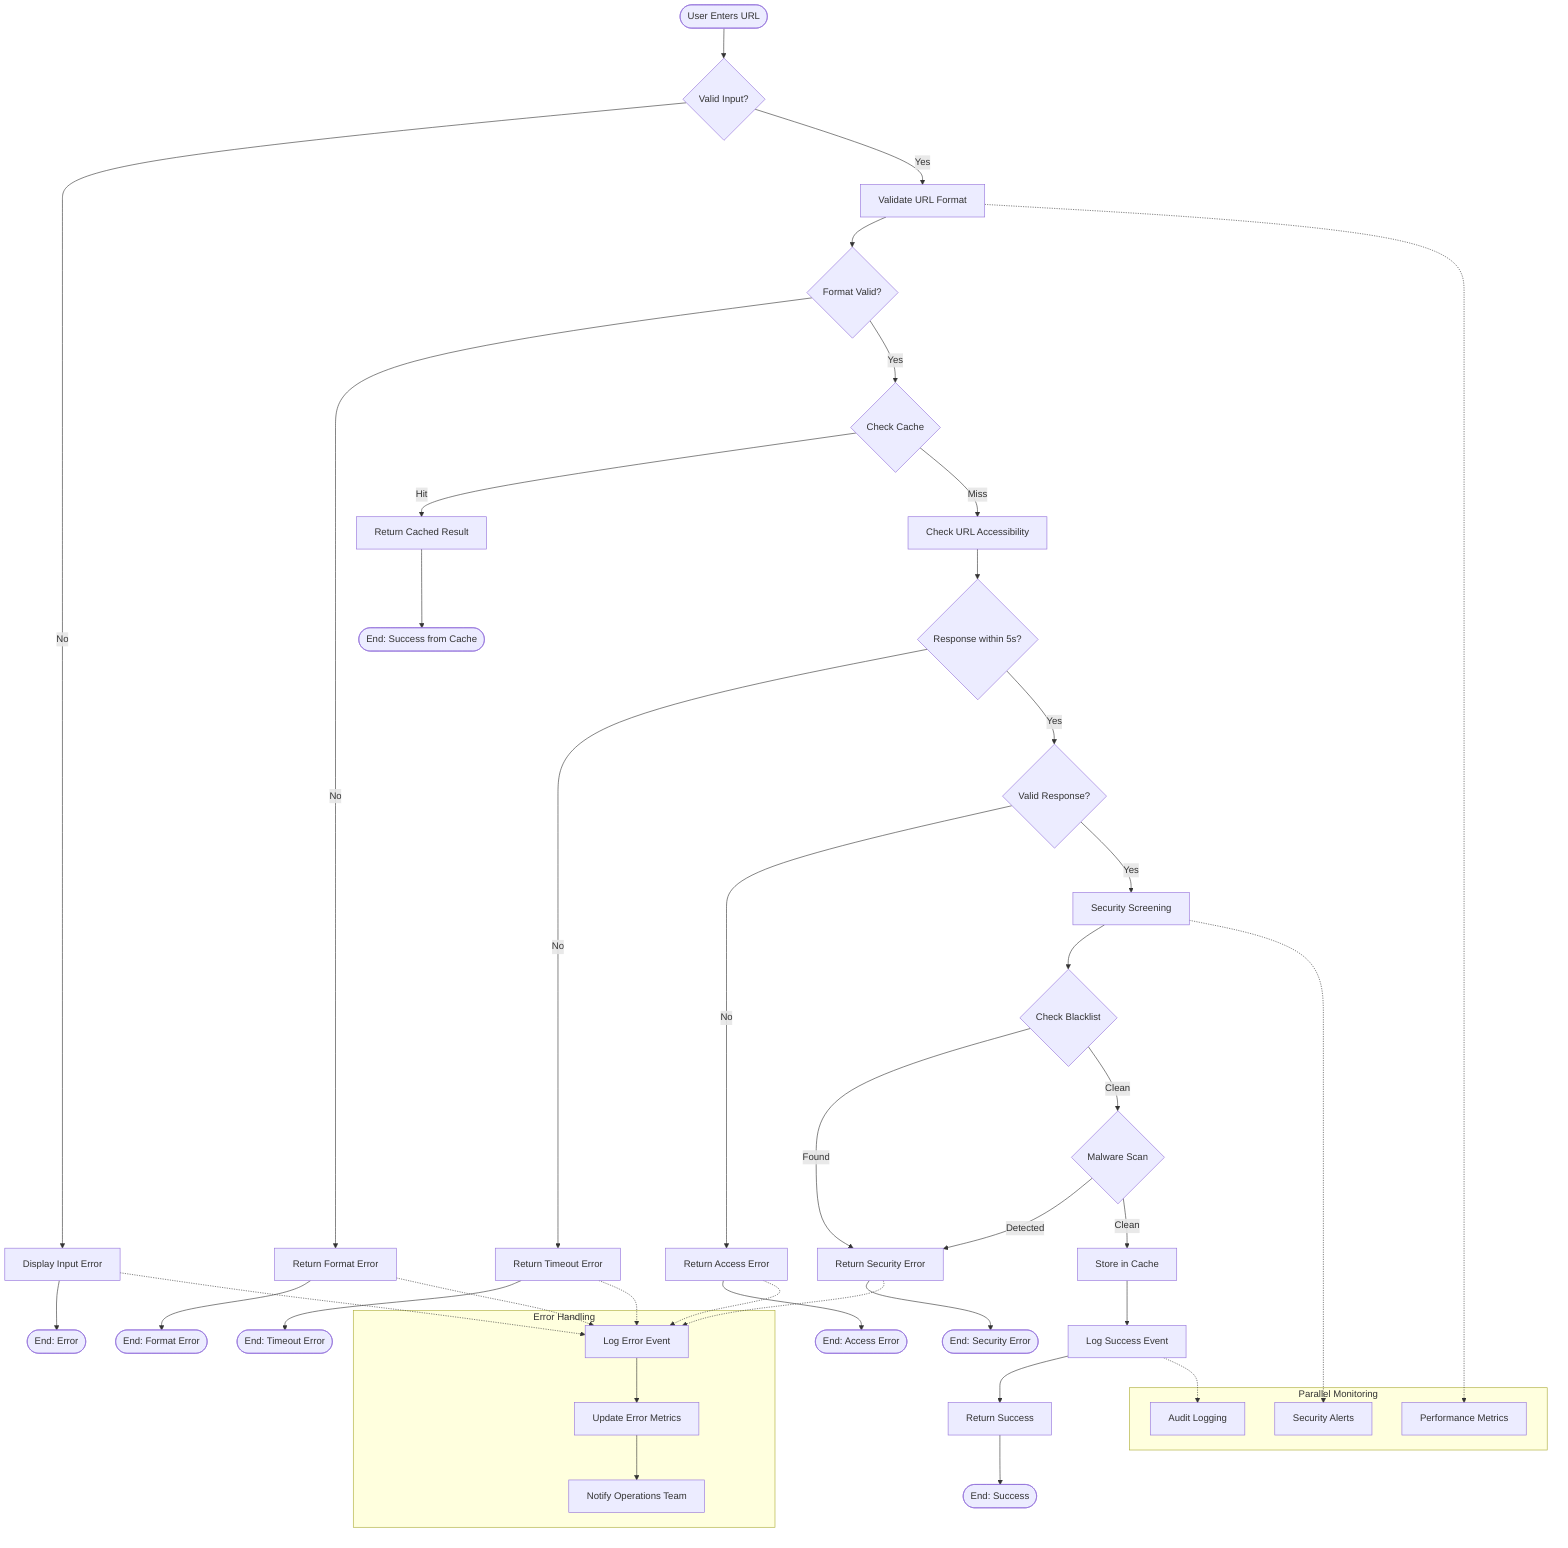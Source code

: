 flowchart TD
    Start([User Enters URL]) --> Input{Valid Input?}
    
    %% Input validation branch
    Input -->|No| InputError[Display Input Error]
    InputError --> End1([End: Error])
    
    Input -->|Yes| FormatCheck[Validate URL Format]
    
    %% Format validation branch
    FormatCheck --> FormatValid{Format Valid?}
    FormatValid -->|No| FormatError[Return Format Error]
    FormatError --> End2([End: Format Error])
    
    %% Cache check branch
    FormatValid -->|Yes| CacheCheck{Check Cache}
    CacheCheck -->|Hit| CacheResult[Return Cached Result]
    CacheResult --> End3([End: Success from Cache])
    
    %% Accessibility check branch
    CacheCheck -->|Miss| AccessCheck[Check URL Accessibility]
    AccessCheck --> Timeout{Response within 5s?}
    
    Timeout -->|No| TimeoutError[Return Timeout Error]
    TimeoutError --> End4([End: Timeout Error])
    
    Timeout -->|Yes| ResponseCheck{Valid Response?}
    ResponseCheck -->|No| AccessError[Return Access Error]
    AccessError --> End5([End: Access Error])
    
    %% Security screening branch
    ResponseCheck -->|Yes| SecurityScreen[Security Screening]
    SecurityScreen --> BlacklistCheck{Check Blacklist}
    
    BlacklistCheck -->|Found| SecurityError[Return Security Error]
    SecurityError --> End6([End: Security Error])
    
    BlacklistCheck -->|Clean| MalwareCheck{Malware Scan}
    MalwareCheck -->|Detected| SecurityError
    
    %% Success path
    MalwareCheck -->|Clean| StoreCache[Store in Cache]
    StoreCache --> AuditLog[Log Success Event]
    AuditLog --> Success[Return Success]
    Success --> End7([End: Success])
    
    %% Parallel processes (shown with subgraph)
    subgraph "Parallel Monitoring"
        Monitor1[Performance Metrics]
        Monitor2[Security Alerts]
        Monitor3[Audit Logging]
    end
    
    %% Connect monitoring to main flow
    FormatCheck -.-> Monitor1
    SecurityScreen -.-> Monitor2
    AuditLog -.-> Monitor3
    
    %% Error handling subprocess
    subgraph "Error Handling"
        ErrorLog[Log Error Event]
        ErrorMetrics[Update Error Metrics]
        ErrorNotify[Notify Operations Team]
    end
    
    %% Connect errors to error handling
    InputError -.-> ErrorLog
    FormatError -.-> ErrorLog
    TimeoutError -.-> ErrorLog
    AccessError -.-> ErrorLog
    SecurityError -.-> ErrorLog
    
    ErrorLog --> ErrorMetrics
    ErrorMetrics --> ErrorNotify
    
    %% Styling
    class Start,End1,End2,End3,End4,End5,End6,End7 startend
    class FormatCheck,AccessCheck,SecurityScreen,StoreCache,AuditLog,Success process
    class Input,FormatValid,CacheCheck,Timeout,ResponseCheck,BlacklistCheck,MalwareCheck decision
    class InputError,FormatError,TimeoutError,AccessError,SecurityError error
    class CacheResult success
    class Monitor1,Monitor2,Monitor3,ErrorLog,ErrorMetrics,ErrorNotify monitoring